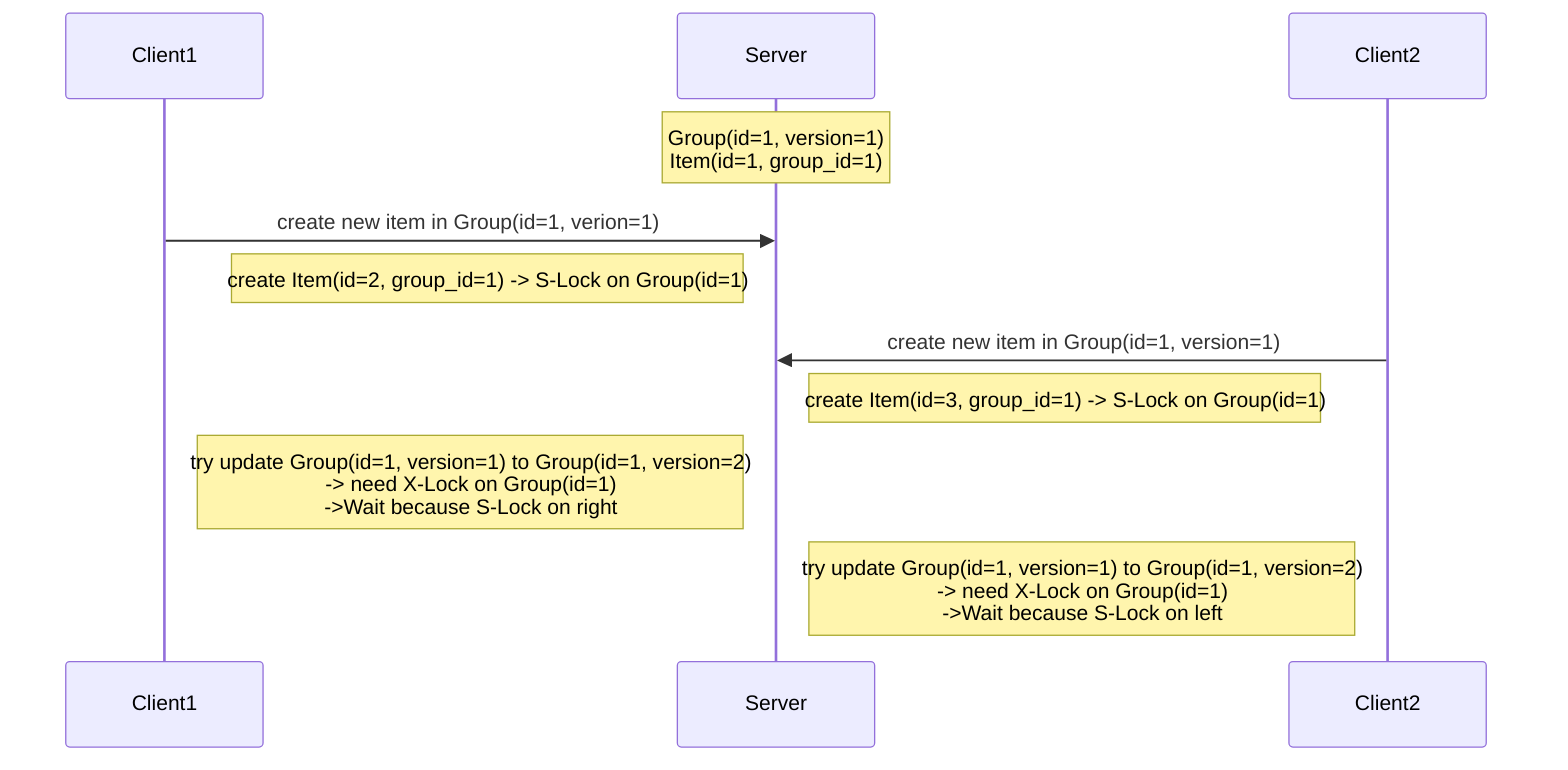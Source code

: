sequenceDiagram
    participant C1 as Client1
    participant S as Server
    participant C2 as Client2
    Note over S: Group(id=1, version=1)<br/>Item(id=1, group_id=1)
    C1 ->> S: create new item in Group(id=1, verion=1)
    Note left of S: create Item(id=2, group_id=1) -> S-Lock on Group(id=1)
    C2 ->> S: create new item in Group(id=1, version=1)
    Note right of S: create Item(id=3, group_id=1) -> S-Lock on Group(id=1)
    Note left of S: try update Group(id=1, version=1) to Group(id=1, version=2)<br/>-> need X-Lock on Group(id=1)<br/>->Wait because S-Lock on right
    Note right of S: try update Group(id=1, version=1) to Group(id=1, version=2)<br/>-> need X-Lock on Group(id=1)<br/>->Wait because S-Lock on left